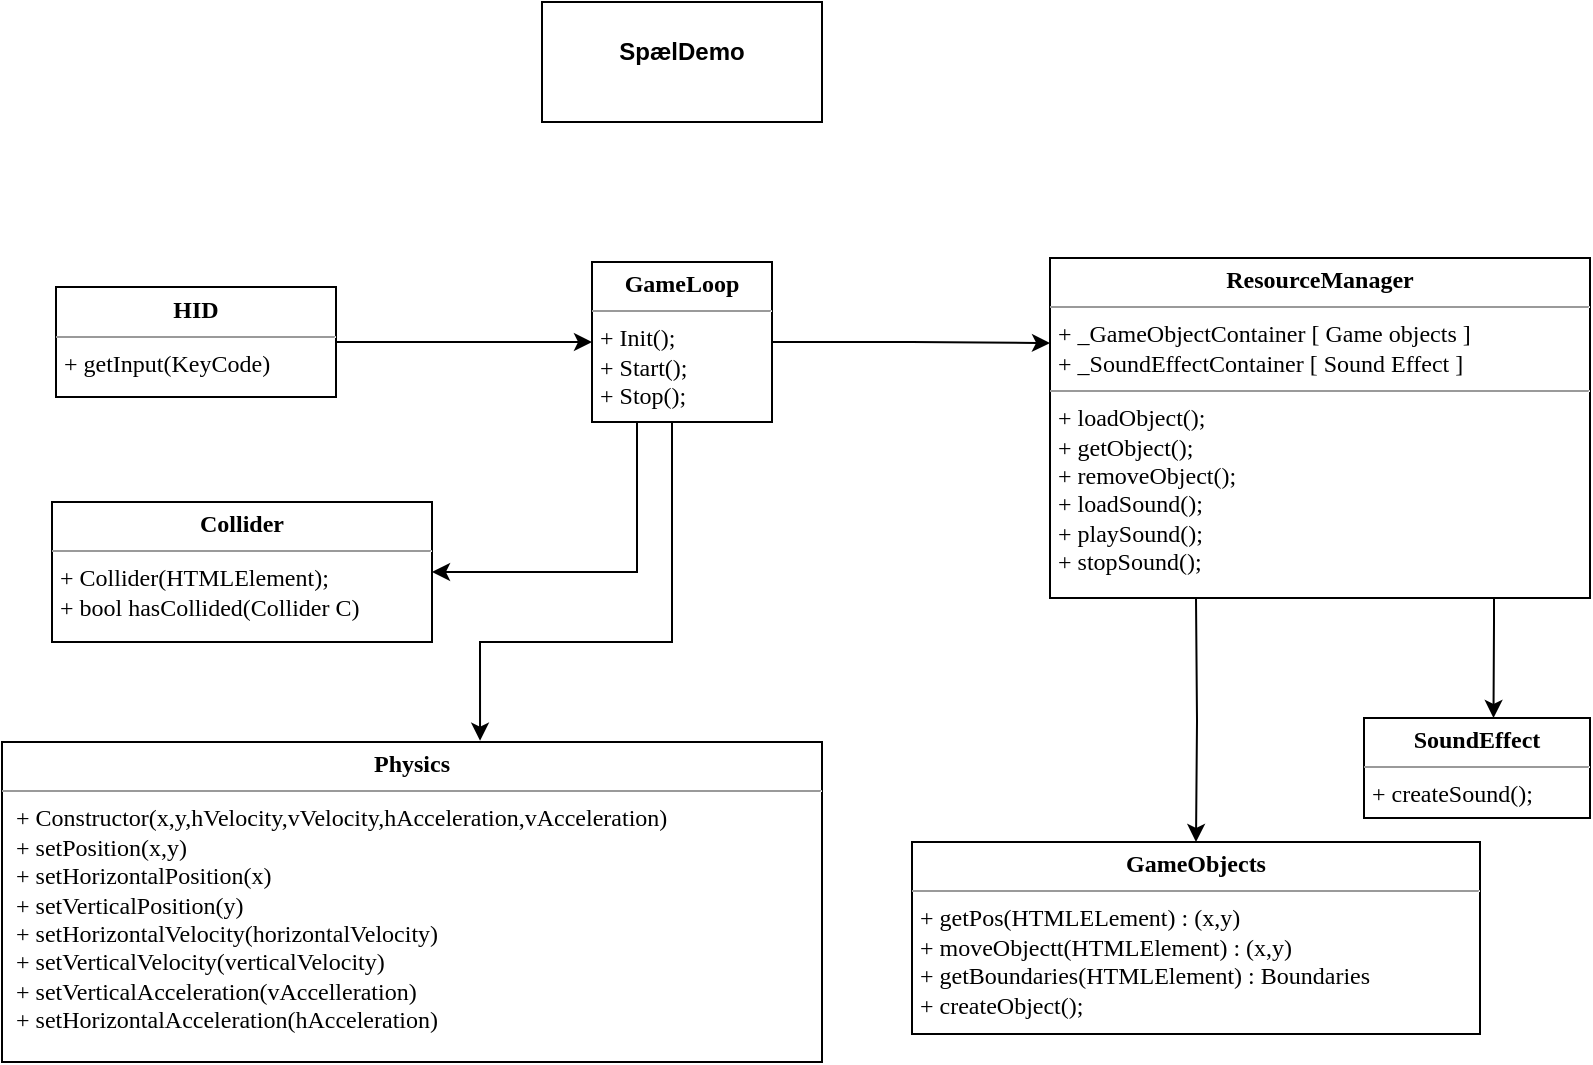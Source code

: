 <mxfile>
    <diagram id="hcV4guKs5UnGT7SlEPSO" name="Page-1">
        <mxGraphModel dx="1009" dy="575" grid="1" gridSize="10" guides="1" tooltips="1" connect="1" arrows="1" fold="1" page="1" pageScale="1" pageWidth="850" pageHeight="1100" math="0" shadow="0">
            <root>
                <mxCell id="0"/>
                <mxCell id="1" parent="0"/>
                <mxCell id="22" style="edgeStyle=orthogonalEdgeStyle;rounded=0;orthogonalLoop=1;jettySize=auto;html=1;exitX=0.25;exitY=1;exitDx=0;exitDy=0;entryX=1;entryY=0.5;entryDx=0;entryDy=0;" parent="1" source="2" target="4" edge="1">
                    <mxGeometry relative="1" as="geometry"/>
                </mxCell>
                <mxCell id="25" style="edgeStyle=orthogonalEdgeStyle;rounded=0;orthogonalLoop=1;jettySize=auto;html=1;exitX=0.5;exitY=1;exitDx=0;exitDy=0;entryX=0.583;entryY=-0.004;entryDx=0;entryDy=0;entryPerimeter=0;" parent="1" source="2" target="5" edge="1">
                    <mxGeometry relative="1" as="geometry">
                        <Array as="points">
                            <mxPoint x="350" y="280"/>
                            <mxPoint x="350" y="390"/>
                            <mxPoint x="254" y="390"/>
                        </Array>
                    </mxGeometry>
                </mxCell>
                <mxCell id="28" style="edgeStyle=orthogonalEdgeStyle;rounded=0;orthogonalLoop=1;jettySize=auto;html=1;exitX=1;exitY=0.5;exitDx=0;exitDy=0;entryX=0;entryY=0.25;entryDx=0;entryDy=0;" parent="1" source="2" target="6" edge="1">
                    <mxGeometry relative="1" as="geometry"/>
                </mxCell>
                <mxCell id="2" value="&lt;p style=&quot;margin: 0px ; margin-top: 4px ; text-align: center&quot;&gt;&lt;b&gt;&lt;font face=&quot;Verdana&quot;&gt;GameLoop&lt;/font&gt;&lt;/b&gt;&lt;/p&gt;&lt;hr size=&quot;1&quot;&gt;&lt;p style=&quot;margin: 0px ; margin-left: 4px&quot;&gt;&lt;font face=&quot;Verdana&quot;&gt;+ Init();&lt;br&gt;+ Start();&lt;/font&gt;&lt;/p&gt;&lt;p style=&quot;margin: 0px ; margin-left: 4px&quot;&gt;&lt;font face=&quot;Verdana&quot;&gt;+ Stop();&lt;/font&gt;&lt;/p&gt;" style="verticalAlign=top;align=left;overflow=fill;fontSize=12;fontFamily=Helvetica;html=1;" parent="1" vertex="1">
                    <mxGeometry x="310" y="200" width="90" height="80" as="geometry"/>
                </mxCell>
                <mxCell id="18" style="edgeStyle=orthogonalEdgeStyle;rounded=0;orthogonalLoop=1;jettySize=auto;html=1;exitX=1;exitY=0.5;exitDx=0;exitDy=0;" parent="1" source="3" target="2" edge="1">
                    <mxGeometry relative="1" as="geometry"/>
                </mxCell>
                <mxCell id="3" value="&lt;p style=&quot;margin: 0px ; margin-top: 4px ; text-align: center&quot;&gt;&lt;b&gt;&lt;font face=&quot;Verdana&quot;&gt;HID&lt;/font&gt;&lt;/b&gt;&lt;/p&gt;&lt;hr size=&quot;1&quot;&gt;&lt;p style=&quot;margin: 0px ; margin-left: 4px&quot;&gt;&lt;font face=&quot;Verdana&quot;&gt;+ getInput(KeyCode)&lt;/font&gt;&lt;br&gt;&lt;/p&gt;" style="verticalAlign=top;align=left;overflow=fill;fontSize=12;fontFamily=Helvetica;html=1;" parent="1" vertex="1">
                    <mxGeometry x="42" y="212.5" width="140" height="55" as="geometry"/>
                </mxCell>
                <mxCell id="4" value="&lt;p style=&quot;margin: 0px ; margin-top: 4px ; text-align: center&quot;&gt;&lt;b&gt;&lt;font face=&quot;Verdana&quot;&gt;Collider&lt;/font&gt;&lt;/b&gt;&lt;/p&gt;&lt;hr size=&quot;1&quot;&gt;&lt;p style=&quot;margin: 0px ; margin-left: 4px&quot;&gt;&lt;font face=&quot;Verdana&quot;&gt;+ Collider(HTMLElement);&lt;/font&gt;&lt;/p&gt;&lt;p style=&quot;margin: 0px ; margin-left: 4px&quot;&gt;&lt;font face=&quot;Verdana&quot;&gt;+ bool hasCollided(Collider C)&lt;/font&gt;&lt;/p&gt;" style="verticalAlign=top;align=left;overflow=fill;fontSize=12;fontFamily=Helvetica;html=1;" parent="1" vertex="1">
                    <mxGeometry x="40" y="320" width="190" height="70" as="geometry"/>
                </mxCell>
                <mxCell id="5" value="&lt;p style=&quot;margin: 0px ; margin-top: 4px ; text-align: center&quot;&gt;&lt;b&gt;&lt;font face=&quot;Verdana&quot;&gt;Physics&lt;/font&gt;&lt;/b&gt;&lt;/p&gt;&lt;hr size=&quot;1&quot;&gt;&lt;p style=&quot;margin: 0px ; margin-left: 4px&quot;&gt;&lt;font face=&quot;Verdana&quot;&gt;&amp;nbsp;+ Constructor(x,y,hVelocity,vVelocity,hAcceleration,vAcceleration)&amp;nbsp;&lt;/font&gt;&lt;/p&gt;&lt;p style=&quot;margin: 0px ; margin-left: 4px&quot;&gt;&lt;font face=&quot;Verdana&quot;&gt;&amp;nbsp;+ setPosition(x,y)&lt;/font&gt;&lt;/p&gt;&lt;p style=&quot;margin: 0px ; margin-left: 4px&quot;&gt;&lt;font face=&quot;Verdana&quot;&gt;&amp;nbsp;+ setHorizontalPosition(x)&lt;/font&gt;&lt;/p&gt;&lt;p style=&quot;margin: 0px ; margin-left: 4px&quot;&gt;&lt;font face=&quot;Verdana&quot;&gt;&amp;nbsp;+ setVerticalPosition(y)&lt;/font&gt;&lt;/p&gt;&lt;p style=&quot;margin: 0px ; margin-left: 4px&quot;&gt;&lt;font face=&quot;Verdana&quot;&gt;&amp;nbsp;+ setHorizontalVelocity(horizontalVelocity)&lt;/font&gt;&lt;/p&gt;&lt;p style=&quot;margin: 0px ; margin-left: 4px&quot;&gt;&lt;font face=&quot;Verdana&quot;&gt;&amp;nbsp;+ setVerticalVelocity(verticalVelocity)&amp;nbsp;&lt;/font&gt;&lt;/p&gt;&lt;p style=&quot;margin: 0px ; margin-left: 4px&quot;&gt;&lt;font face=&quot;Verdana&quot;&gt;&amp;nbsp;+ setVerticalAcceleration(vAccelleration)&lt;/font&gt;&lt;/p&gt;&lt;p style=&quot;margin: 0px ; margin-left: 4px&quot;&gt;&lt;font face=&quot;Verdana&quot;&gt;&amp;nbsp;+ setHorizontalAcceleration(hAcceleration)&lt;/font&gt;&lt;/p&gt;" style="verticalAlign=top;align=left;overflow=fill;fontSize=12;fontFamily=Helvetica;html=1;" parent="1" vertex="1">
                    <mxGeometry x="15" y="440" width="410" height="160" as="geometry"/>
                </mxCell>
                <mxCell id="26" style="edgeStyle=orthogonalEdgeStyle;rounded=0;orthogonalLoop=1;jettySize=auto;html=1;entryX=0.573;entryY=0;entryDx=0;entryDy=0;entryPerimeter=0;" parent="1" source="6" target="11" edge="1">
                    <mxGeometry relative="1" as="geometry">
                        <Array as="points">
                            <mxPoint x="761" y="380"/>
                            <mxPoint x="761" y="380"/>
                        </Array>
                    </mxGeometry>
                </mxCell>
                <mxCell id="27" style="edgeStyle=orthogonalEdgeStyle;rounded=0;orthogonalLoop=1;jettySize=auto;html=1;entryX=0.5;entryY=0;entryDx=0;entryDy=0;" parent="1" target="10" edge="1">
                    <mxGeometry relative="1" as="geometry">
                        <mxPoint x="612" y="368" as="sourcePoint"/>
                    </mxGeometry>
                </mxCell>
                <mxCell id="6" value="&lt;p style=&quot;margin: 0px ; margin-top: 4px ; text-align: center&quot;&gt;&lt;b&gt;&lt;font face=&quot;Verdana&quot;&gt;ResourceManager&lt;/font&gt;&lt;/b&gt;&lt;/p&gt;&lt;hr size=&quot;1&quot;&gt;&lt;p style=&quot;margin: 0px ; margin-left: 4px&quot;&gt;&lt;font face=&quot;Verdana&quot;&gt;+ _GameObjectContainer [ Game objects ]&lt;/font&gt;&lt;/p&gt;&lt;p style=&quot;margin: 0px ; margin-left: 4px&quot;&gt;&lt;font face=&quot;Verdana&quot;&gt;+ _SoundEffectContainer [ Sound Effect ]&lt;/font&gt;&lt;/p&gt;&lt;hr size=&quot;1&quot;&gt;&lt;p style=&quot;margin: 0px ; margin-left: 4px&quot;&gt;&lt;font face=&quot;Verdana&quot;&gt;+ loadObject();&lt;/font&gt;&lt;/p&gt;&lt;p style=&quot;margin: 0px ; margin-left: 4px&quot;&gt;&lt;font face=&quot;Verdana&quot;&gt;+ getObject();&lt;/font&gt;&lt;/p&gt;&lt;p style=&quot;margin: 0px ; margin-left: 4px&quot;&gt;&lt;font face=&quot;Verdana&quot;&gt;+ removeObject();&lt;/font&gt;&lt;/p&gt;&lt;p style=&quot;margin: 0px ; margin-left: 4px&quot;&gt;&lt;font face=&quot;Verdana&quot;&gt;+ loadSound();&lt;/font&gt;&lt;/p&gt;&lt;p style=&quot;margin: 0px ; margin-left: 4px&quot;&gt;&lt;font face=&quot;Verdana&quot;&gt;+ playSound();&lt;/font&gt;&lt;/p&gt;&lt;p style=&quot;margin: 0px ; margin-left: 4px&quot;&gt;&lt;font face=&quot;Verdana&quot;&gt;+ stopSound();&lt;/font&gt;&lt;/p&gt;" style="verticalAlign=top;align=left;overflow=fill;fontSize=12;fontFamily=Helvetica;html=1;" parent="1" vertex="1">
                    <mxGeometry x="539" y="198" width="270" height="170" as="geometry"/>
                </mxCell>
                <mxCell id="8" style="edgeStyle=orthogonalEdgeStyle;rounded=0;orthogonalLoop=1;jettySize=auto;html=1;exitX=0.5;exitY=1;exitDx=0;exitDy=0;" parent="1" source="2" target="2" edge="1">
                    <mxGeometry relative="1" as="geometry"/>
                </mxCell>
                <mxCell id="10" value="&lt;p style=&quot;margin: 0px ; margin-top: 4px ; text-align: center&quot;&gt;&lt;b&gt;&lt;font face=&quot;Verdana&quot;&gt;GameObjects&lt;/font&gt;&lt;/b&gt;&lt;/p&gt;&lt;hr size=&quot;1&quot;&gt;&lt;p style=&quot;margin: 0px ; margin-left: 4px&quot;&gt;&lt;font face=&quot;Verdana&quot;&gt;+ getPos(HTMLELement) : (x,y)&lt;/font&gt;&lt;/p&gt;&lt;p style=&quot;margin: 0px ; margin-left: 4px&quot;&gt;&lt;font face=&quot;Verdana&quot;&gt;+ moveObjectt(HTMLElement) : (x,y)&lt;/font&gt;&lt;/p&gt;&lt;p style=&quot;margin: 0px ; margin-left: 4px&quot;&gt;&lt;font face=&quot;Verdana&quot;&gt;+ getBoundaries(HTMLElement) : Boundaries&lt;/font&gt;&lt;/p&gt;&lt;p style=&quot;margin: 0px ; margin-left: 4px&quot;&gt;&lt;font face=&quot;Verdana&quot;&gt;+ createObject();&lt;/font&gt;&lt;/p&gt;" style="verticalAlign=top;align=left;overflow=fill;fontSize=12;fontFamily=Helvetica;html=1;" parent="1" vertex="1">
                    <mxGeometry x="470" y="490" width="284" height="96" as="geometry"/>
                </mxCell>
                <mxCell id="11" value="&lt;p style=&quot;margin: 0px ; margin-top: 4px ; text-align: center&quot;&gt;&lt;b&gt;&lt;font face=&quot;Verdana&quot;&gt;SoundEffect&lt;/font&gt;&lt;/b&gt;&lt;/p&gt;&lt;hr size=&quot;1&quot;&gt;&lt;p style=&quot;margin: 0px ; margin-left: 4px&quot;&gt;&lt;font face=&quot;Verdana&quot;&gt;+ createSound();&lt;/font&gt;&lt;/p&gt;" style="verticalAlign=top;align=left;overflow=fill;fontSize=12;fontFamily=Helvetica;html=1;" parent="1" vertex="1">
                    <mxGeometry x="696" y="428" width="113" height="50" as="geometry"/>
                </mxCell>
                <mxCell id="15" value="&lt;p style=&quot;margin: 0px ; margin-top: 4px ; text-align: center&quot;&gt;&lt;br&gt;&lt;b&gt;SpælDemo&lt;/b&gt;&lt;/p&gt;" style="verticalAlign=top;align=left;overflow=fill;fontSize=12;fontFamily=Helvetica;html=1;" parent="1" vertex="1">
                    <mxGeometry x="285" y="70" width="140" height="60" as="geometry"/>
                </mxCell>
            </root>
        </mxGraphModel>
    </diagram>
</mxfile>